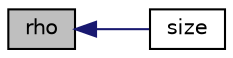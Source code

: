 digraph "rho"
{
  bgcolor="transparent";
  edge [fontname="Helvetica",fontsize="10",labelfontname="Helvetica",labelfontsize="10"];
  node [fontname="Helvetica",fontsize="10",shape=record];
  rankdir="LR";
  Node1561 [label="rho",height=0.2,width=0.4,color="black", fillcolor="grey75", style="filled", fontcolor="black"];
  Node1561 -> Node1562 [dir="back",color="midnightblue",fontsize="10",style="solid",fontname="Helvetica"];
  Node1562 [label="size",height=0.2,width=0.4,color="black",URL="$a31305.html#a9facbf0a118d395c89884e45a5ca4e4b",tooltip="Return the number of solids in the mixture. "];
}
